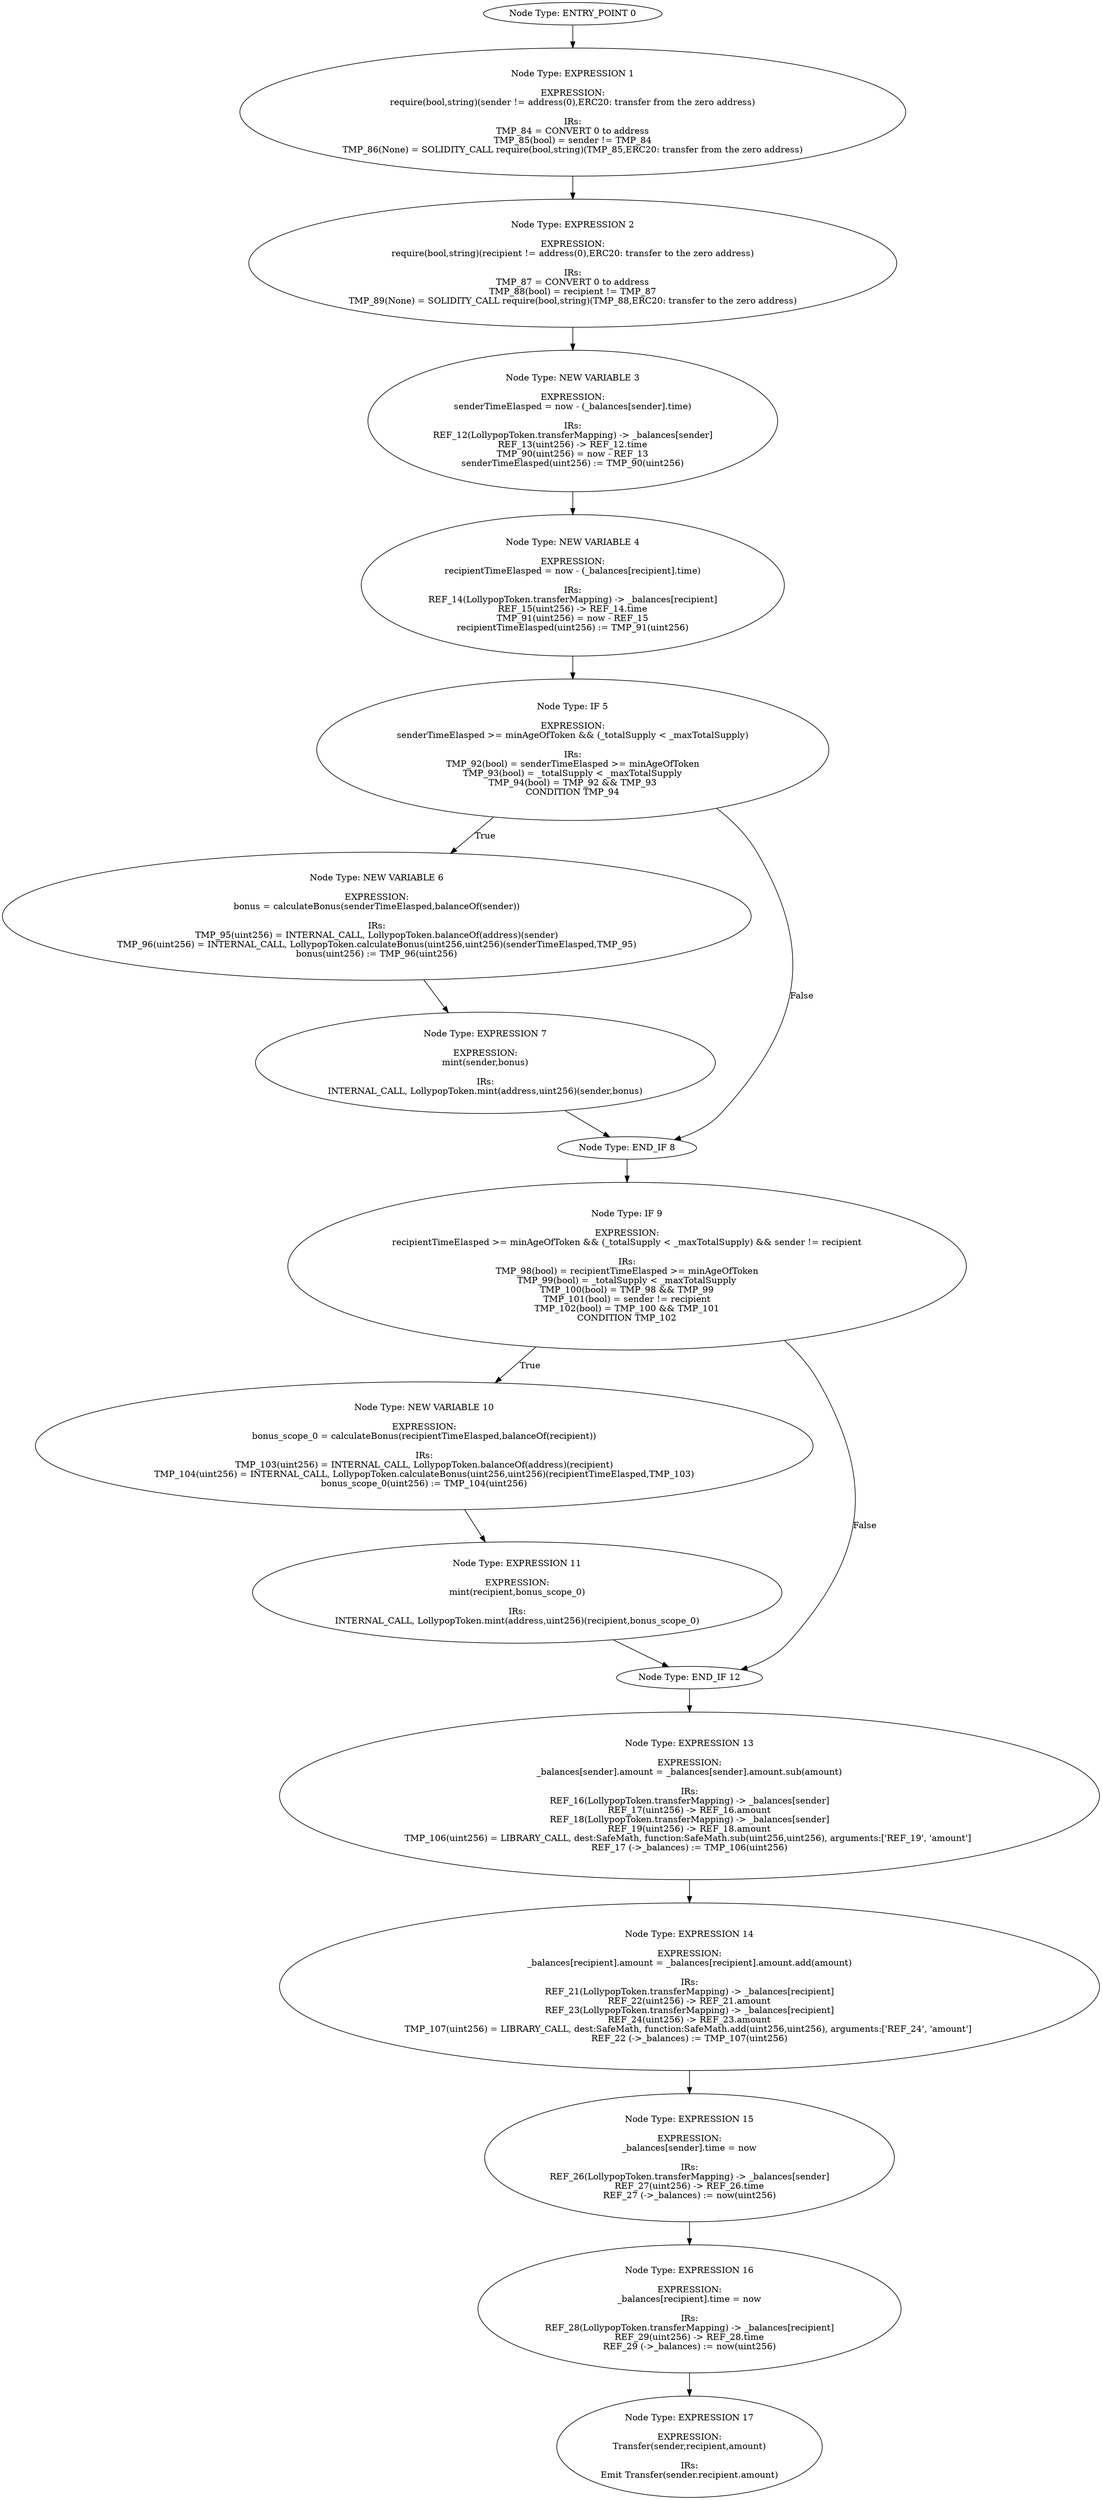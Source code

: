 digraph{
0[label="Node Type: ENTRY_POINT 0
"];
0->1;
1[label="Node Type: EXPRESSION 1

EXPRESSION:
require(bool,string)(sender != address(0),ERC20: transfer from the zero address)

IRs:
TMP_84 = CONVERT 0 to address
TMP_85(bool) = sender != TMP_84
TMP_86(None) = SOLIDITY_CALL require(bool,string)(TMP_85,ERC20: transfer from the zero address)"];
1->2;
2[label="Node Type: EXPRESSION 2

EXPRESSION:
require(bool,string)(recipient != address(0),ERC20: transfer to the zero address)

IRs:
TMP_87 = CONVERT 0 to address
TMP_88(bool) = recipient != TMP_87
TMP_89(None) = SOLIDITY_CALL require(bool,string)(TMP_88,ERC20: transfer to the zero address)"];
2->3;
3[label="Node Type: NEW VARIABLE 3

EXPRESSION:
senderTimeElasped = now - (_balances[sender].time)

IRs:
REF_12(LollypopToken.transferMapping) -> _balances[sender]
REF_13(uint256) -> REF_12.time
TMP_90(uint256) = now - REF_13
senderTimeElasped(uint256) := TMP_90(uint256)"];
3->4;
4[label="Node Type: NEW VARIABLE 4

EXPRESSION:
recipientTimeElasped = now - (_balances[recipient].time)

IRs:
REF_14(LollypopToken.transferMapping) -> _balances[recipient]
REF_15(uint256) -> REF_14.time
TMP_91(uint256) = now - REF_15
recipientTimeElasped(uint256) := TMP_91(uint256)"];
4->5;
5[label="Node Type: IF 5

EXPRESSION:
senderTimeElasped >= minAgeOfToken && (_totalSupply < _maxTotalSupply)

IRs:
TMP_92(bool) = senderTimeElasped >= minAgeOfToken
TMP_93(bool) = _totalSupply < _maxTotalSupply
TMP_94(bool) = TMP_92 && TMP_93
CONDITION TMP_94"];
5->6[label="True"];
5->8[label="False"];
6[label="Node Type: NEW VARIABLE 6

EXPRESSION:
bonus = calculateBonus(senderTimeElasped,balanceOf(sender))

IRs:
TMP_95(uint256) = INTERNAL_CALL, LollypopToken.balanceOf(address)(sender)
TMP_96(uint256) = INTERNAL_CALL, LollypopToken.calculateBonus(uint256,uint256)(senderTimeElasped,TMP_95)
bonus(uint256) := TMP_96(uint256)"];
6->7;
7[label="Node Type: EXPRESSION 7

EXPRESSION:
mint(sender,bonus)

IRs:
INTERNAL_CALL, LollypopToken.mint(address,uint256)(sender,bonus)"];
7->8;
8[label="Node Type: END_IF 8
"];
8->9;
9[label="Node Type: IF 9

EXPRESSION:
recipientTimeElasped >= minAgeOfToken && (_totalSupply < _maxTotalSupply) && sender != recipient

IRs:
TMP_98(bool) = recipientTimeElasped >= minAgeOfToken
TMP_99(bool) = _totalSupply < _maxTotalSupply
TMP_100(bool) = TMP_98 && TMP_99
TMP_101(bool) = sender != recipient
TMP_102(bool) = TMP_100 && TMP_101
CONDITION TMP_102"];
9->10[label="True"];
9->12[label="False"];
10[label="Node Type: NEW VARIABLE 10

EXPRESSION:
bonus_scope_0 = calculateBonus(recipientTimeElasped,balanceOf(recipient))

IRs:
TMP_103(uint256) = INTERNAL_CALL, LollypopToken.balanceOf(address)(recipient)
TMP_104(uint256) = INTERNAL_CALL, LollypopToken.calculateBonus(uint256,uint256)(recipientTimeElasped,TMP_103)
bonus_scope_0(uint256) := TMP_104(uint256)"];
10->11;
11[label="Node Type: EXPRESSION 11

EXPRESSION:
mint(recipient,bonus_scope_0)

IRs:
INTERNAL_CALL, LollypopToken.mint(address,uint256)(recipient,bonus_scope_0)"];
11->12;
12[label="Node Type: END_IF 12
"];
12->13;
13[label="Node Type: EXPRESSION 13

EXPRESSION:
_balances[sender].amount = _balances[sender].amount.sub(amount)

IRs:
REF_16(LollypopToken.transferMapping) -> _balances[sender]
REF_17(uint256) -> REF_16.amount
REF_18(LollypopToken.transferMapping) -> _balances[sender]
REF_19(uint256) -> REF_18.amount
TMP_106(uint256) = LIBRARY_CALL, dest:SafeMath, function:SafeMath.sub(uint256,uint256), arguments:['REF_19', 'amount'] 
REF_17 (->_balances) := TMP_106(uint256)"];
13->14;
14[label="Node Type: EXPRESSION 14

EXPRESSION:
_balances[recipient].amount = _balances[recipient].amount.add(amount)

IRs:
REF_21(LollypopToken.transferMapping) -> _balances[recipient]
REF_22(uint256) -> REF_21.amount
REF_23(LollypopToken.transferMapping) -> _balances[recipient]
REF_24(uint256) -> REF_23.amount
TMP_107(uint256) = LIBRARY_CALL, dest:SafeMath, function:SafeMath.add(uint256,uint256), arguments:['REF_24', 'amount'] 
REF_22 (->_balances) := TMP_107(uint256)"];
14->15;
15[label="Node Type: EXPRESSION 15

EXPRESSION:
_balances[sender].time = now

IRs:
REF_26(LollypopToken.transferMapping) -> _balances[sender]
REF_27(uint256) -> REF_26.time
REF_27 (->_balances) := now(uint256)"];
15->16;
16[label="Node Type: EXPRESSION 16

EXPRESSION:
_balances[recipient].time = now

IRs:
REF_28(LollypopToken.transferMapping) -> _balances[recipient]
REF_29(uint256) -> REF_28.time
REF_29 (->_balances) := now(uint256)"];
16->17;
17[label="Node Type: EXPRESSION 17

EXPRESSION:
Transfer(sender,recipient,amount)

IRs:
Emit Transfer(sender.recipient.amount)"];
}
